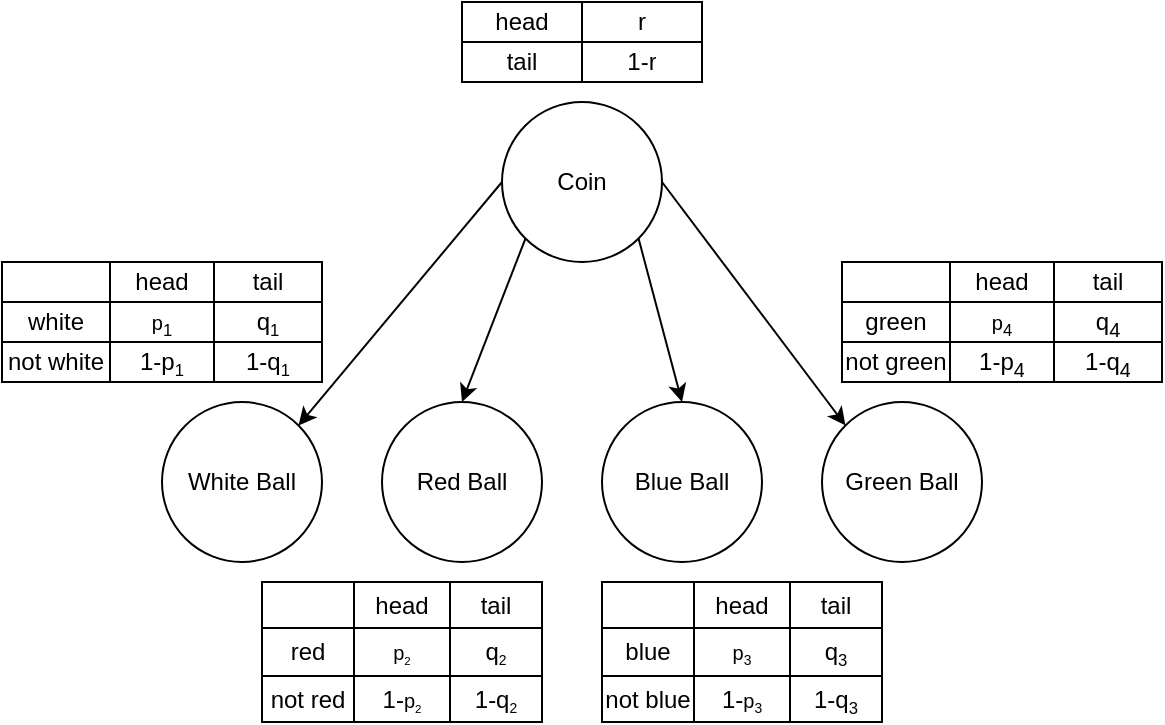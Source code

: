 <mxfile version="15.4.0" type="device"><diagram id="JsBh-Mdj0afppa9CihH4" name="Page-1"><mxGraphModel dx="1086" dy="618" grid="1" gridSize="10" guides="1" tooltips="1" connect="1" arrows="1" fold="1" page="1" pageScale="1" pageWidth="850" pageHeight="1100" math="0" shadow="0"><root><mxCell id="0"/><mxCell id="1" parent="0"/><mxCell id="QbGx1W_8Ia4jGkNwQo_S-11" style="edgeStyle=none;rounded=0;orthogonalLoop=1;jettySize=auto;html=1;exitX=1;exitY=1;exitDx=0;exitDy=0;entryX=0.5;entryY=0;entryDx=0;entryDy=0;" parent="1" source="QbGx1W_8Ia4jGkNwQo_S-1" target="QbGx1W_8Ia4jGkNwQo_S-5" edge="1"><mxGeometry relative="1" as="geometry"/></mxCell><mxCell id="QbGx1W_8Ia4jGkNwQo_S-12" style="edgeStyle=none;rounded=0;orthogonalLoop=1;jettySize=auto;html=1;exitX=0;exitY=1;exitDx=0;exitDy=0;entryX=0.5;entryY=0;entryDx=0;entryDy=0;" parent="1" source="QbGx1W_8Ia4jGkNwQo_S-1" target="QbGx1W_8Ia4jGkNwQo_S-6" edge="1"><mxGeometry relative="1" as="geometry"/></mxCell><mxCell id="QbGx1W_8Ia4jGkNwQo_S-13" style="edgeStyle=none;rounded=0;orthogonalLoop=1;jettySize=auto;html=1;exitX=0;exitY=0.5;exitDx=0;exitDy=0;entryX=1;entryY=0;entryDx=0;entryDy=0;" parent="1" source="QbGx1W_8Ia4jGkNwQo_S-1" target="QbGx1W_8Ia4jGkNwQo_S-4" edge="1"><mxGeometry relative="1" as="geometry"/></mxCell><mxCell id="QbGx1W_8Ia4jGkNwQo_S-14" style="edgeStyle=none;rounded=0;orthogonalLoop=1;jettySize=auto;html=1;exitX=1;exitY=0.5;exitDx=0;exitDy=0;entryX=0;entryY=0;entryDx=0;entryDy=0;" parent="1" source="QbGx1W_8Ia4jGkNwQo_S-1" target="QbGx1W_8Ia4jGkNwQo_S-10" edge="1"><mxGeometry relative="1" as="geometry"/></mxCell><mxCell id="QbGx1W_8Ia4jGkNwQo_S-1" value="Coin" style="ellipse;whiteSpace=wrap;html=1;aspect=fixed;" parent="1" vertex="1"><mxGeometry x="340" y="150" width="80" height="80" as="geometry"/></mxCell><mxCell id="QbGx1W_8Ia4jGkNwQo_S-4" value="White Ball" style="ellipse;whiteSpace=wrap;html=1;aspect=fixed;" parent="1" vertex="1"><mxGeometry x="170" y="300" width="80" height="80" as="geometry"/></mxCell><mxCell id="QbGx1W_8Ia4jGkNwQo_S-5" value="&lt;span&gt;Blue Ball&lt;/span&gt;" style="ellipse;whiteSpace=wrap;html=1;aspect=fixed;" parent="1" vertex="1"><mxGeometry x="390" y="300" width="80" height="80" as="geometry"/></mxCell><mxCell id="QbGx1W_8Ia4jGkNwQo_S-6" value="&lt;span&gt;Red Ball&lt;/span&gt;" style="ellipse;whiteSpace=wrap;html=1;aspect=fixed;" parent="1" vertex="1"><mxGeometry x="280" y="300" width="80" height="80" as="geometry"/></mxCell><mxCell id="QbGx1W_8Ia4jGkNwQo_S-10" value="&lt;span&gt;Green Ball&lt;/span&gt;" style="ellipse;whiteSpace=wrap;html=1;aspect=fixed;" parent="1" vertex="1"><mxGeometry x="500" y="300" width="80" height="80" as="geometry"/></mxCell><mxCell id="atq97kAsAn1kEVtYCSRA-1" value="" style="shape=table;html=1;whiteSpace=wrap;startSize=0;container=1;collapsible=0;childLayout=tableLayout;" vertex="1" parent="1"><mxGeometry x="320" y="100" width="120" height="40" as="geometry"/></mxCell><mxCell id="atq97kAsAn1kEVtYCSRA-2" value="" style="shape=partialRectangle;html=1;whiteSpace=wrap;collapsible=0;dropTarget=0;pointerEvents=0;fillColor=none;top=0;left=0;bottom=0;right=0;points=[[0,0.5],[1,0.5]];portConstraint=eastwest;" vertex="1" parent="atq97kAsAn1kEVtYCSRA-1"><mxGeometry width="120" height="20" as="geometry"/></mxCell><mxCell id="atq97kAsAn1kEVtYCSRA-3" value="head" style="shape=partialRectangle;html=1;whiteSpace=wrap;connectable=0;fillColor=none;top=0;left=0;bottom=0;right=0;overflow=hidden;pointerEvents=1;" vertex="1" parent="atq97kAsAn1kEVtYCSRA-2"><mxGeometry width="60" height="20" as="geometry"><mxRectangle width="60" height="20" as="alternateBounds"/></mxGeometry></mxCell><mxCell id="atq97kAsAn1kEVtYCSRA-4" value="r" style="shape=partialRectangle;html=1;whiteSpace=wrap;connectable=0;fillColor=none;top=0;left=0;bottom=0;right=0;overflow=hidden;pointerEvents=1;" vertex="1" parent="atq97kAsAn1kEVtYCSRA-2"><mxGeometry x="60" width="60" height="20" as="geometry"><mxRectangle width="60" height="20" as="alternateBounds"/></mxGeometry></mxCell><mxCell id="atq97kAsAn1kEVtYCSRA-6" value="" style="shape=partialRectangle;html=1;whiteSpace=wrap;collapsible=0;dropTarget=0;pointerEvents=0;fillColor=none;top=0;left=0;bottom=0;right=0;points=[[0,0.5],[1,0.5]];portConstraint=eastwest;" vertex="1" parent="atq97kAsAn1kEVtYCSRA-1"><mxGeometry y="20" width="120" height="20" as="geometry"/></mxCell><mxCell id="atq97kAsAn1kEVtYCSRA-7" value="tail" style="shape=partialRectangle;html=1;whiteSpace=wrap;connectable=0;fillColor=none;top=0;left=0;bottom=0;right=0;overflow=hidden;pointerEvents=1;" vertex="1" parent="atq97kAsAn1kEVtYCSRA-6"><mxGeometry width="60" height="20" as="geometry"><mxRectangle width="60" height="20" as="alternateBounds"/></mxGeometry></mxCell><mxCell id="atq97kAsAn1kEVtYCSRA-8" value="1-r" style="shape=partialRectangle;html=1;whiteSpace=wrap;connectable=0;fillColor=none;top=0;left=0;bottom=0;right=0;overflow=hidden;pointerEvents=1;" vertex="1" parent="atq97kAsAn1kEVtYCSRA-6"><mxGeometry x="60" width="60" height="20" as="geometry"><mxRectangle width="60" height="20" as="alternateBounds"/></mxGeometry></mxCell><mxCell id="atq97kAsAn1kEVtYCSRA-14" value="" style="shape=table;html=1;whiteSpace=wrap;startSize=0;container=1;collapsible=0;childLayout=tableLayout;" vertex="1" parent="1"><mxGeometry x="510" y="230" width="160" height="60" as="geometry"/></mxCell><mxCell id="atq97kAsAn1kEVtYCSRA-15" value="" style="shape=partialRectangle;html=1;whiteSpace=wrap;collapsible=0;dropTarget=0;pointerEvents=0;fillColor=none;top=0;left=0;bottom=0;right=0;points=[[0,0.5],[1,0.5]];portConstraint=eastwest;" vertex="1" parent="atq97kAsAn1kEVtYCSRA-14"><mxGeometry width="160" height="20" as="geometry"/></mxCell><mxCell id="atq97kAsAn1kEVtYCSRA-16" value="" style="shape=partialRectangle;html=1;whiteSpace=wrap;connectable=0;fillColor=none;top=0;left=0;bottom=0;right=0;overflow=hidden;pointerEvents=1;" vertex="1" parent="atq97kAsAn1kEVtYCSRA-15"><mxGeometry width="54" height="20" as="geometry"><mxRectangle width="54" height="20" as="alternateBounds"/></mxGeometry></mxCell><mxCell id="atq97kAsAn1kEVtYCSRA-17" value="head" style="shape=partialRectangle;html=1;whiteSpace=wrap;connectable=0;fillColor=none;top=0;left=0;bottom=0;right=0;overflow=hidden;pointerEvents=1;" vertex="1" parent="atq97kAsAn1kEVtYCSRA-15"><mxGeometry x="54" width="52" height="20" as="geometry"><mxRectangle width="52" height="20" as="alternateBounds"/></mxGeometry></mxCell><mxCell id="atq97kAsAn1kEVtYCSRA-18" value="tail" style="shape=partialRectangle;html=1;whiteSpace=wrap;connectable=0;fillColor=none;top=0;left=0;bottom=0;right=0;overflow=hidden;pointerEvents=1;" vertex="1" parent="atq97kAsAn1kEVtYCSRA-15"><mxGeometry x="106" width="54" height="20" as="geometry"><mxRectangle width="54" height="20" as="alternateBounds"/></mxGeometry></mxCell><mxCell id="atq97kAsAn1kEVtYCSRA-19" value="" style="shape=partialRectangle;html=1;whiteSpace=wrap;collapsible=0;dropTarget=0;pointerEvents=0;fillColor=none;top=0;left=0;bottom=0;right=0;points=[[0,0.5],[1,0.5]];portConstraint=eastwest;" vertex="1" parent="atq97kAsAn1kEVtYCSRA-14"><mxGeometry y="20" width="160" height="20" as="geometry"/></mxCell><mxCell id="atq97kAsAn1kEVtYCSRA-20" value="green" style="shape=partialRectangle;html=1;whiteSpace=wrap;connectable=0;fillColor=none;top=0;left=0;bottom=0;right=0;overflow=hidden;pointerEvents=1;" vertex="1" parent="atq97kAsAn1kEVtYCSRA-19"><mxGeometry width="54" height="20" as="geometry"><mxRectangle width="54" height="20" as="alternateBounds"/></mxGeometry></mxCell><mxCell id="atq97kAsAn1kEVtYCSRA-21" value="&lt;span style=&quot;font-size: 10px&quot;&gt;p&lt;sub&gt;4&lt;/sub&gt;&lt;/span&gt;" style="shape=partialRectangle;html=1;whiteSpace=wrap;connectable=0;fillColor=none;top=0;left=0;bottom=0;right=0;overflow=hidden;pointerEvents=1;" vertex="1" parent="atq97kAsAn1kEVtYCSRA-19"><mxGeometry x="54" width="52" height="20" as="geometry"><mxRectangle width="52" height="20" as="alternateBounds"/></mxGeometry></mxCell><mxCell id="atq97kAsAn1kEVtYCSRA-22" value="q&lt;sub&gt;4&lt;/sub&gt;" style="shape=partialRectangle;html=1;whiteSpace=wrap;connectable=0;fillColor=none;top=0;left=0;bottom=0;right=0;overflow=hidden;pointerEvents=1;" vertex="1" parent="atq97kAsAn1kEVtYCSRA-19"><mxGeometry x="106" width="54" height="20" as="geometry"><mxRectangle width="54" height="20" as="alternateBounds"/></mxGeometry></mxCell><mxCell id="atq97kAsAn1kEVtYCSRA-23" value="" style="shape=partialRectangle;html=1;whiteSpace=wrap;collapsible=0;dropTarget=0;pointerEvents=0;fillColor=none;top=0;left=0;bottom=0;right=0;points=[[0,0.5],[1,0.5]];portConstraint=eastwest;" vertex="1" parent="atq97kAsAn1kEVtYCSRA-14"><mxGeometry y="40" width="160" height="20" as="geometry"/></mxCell><mxCell id="atq97kAsAn1kEVtYCSRA-24" value="not green" style="shape=partialRectangle;html=1;whiteSpace=wrap;connectable=0;fillColor=none;top=0;left=0;bottom=0;right=0;overflow=hidden;pointerEvents=1;" vertex="1" parent="atq97kAsAn1kEVtYCSRA-23"><mxGeometry width="54" height="20" as="geometry"><mxRectangle width="54" height="20" as="alternateBounds"/></mxGeometry></mxCell><mxCell id="atq97kAsAn1kEVtYCSRA-25" value="1-p&lt;sub&gt;4&lt;/sub&gt;" style="shape=partialRectangle;html=1;whiteSpace=wrap;connectable=0;fillColor=none;top=0;left=0;bottom=0;right=0;overflow=hidden;pointerEvents=1;" vertex="1" parent="atq97kAsAn1kEVtYCSRA-23"><mxGeometry x="54" width="52" height="20" as="geometry"><mxRectangle width="52" height="20" as="alternateBounds"/></mxGeometry></mxCell><mxCell id="atq97kAsAn1kEVtYCSRA-26" value="1-q&lt;sub&gt;4&lt;/sub&gt;" style="shape=partialRectangle;html=1;whiteSpace=wrap;connectable=0;fillColor=none;top=0;left=0;bottom=0;right=0;overflow=hidden;pointerEvents=1;" vertex="1" parent="atq97kAsAn1kEVtYCSRA-23"><mxGeometry x="106" width="54" height="20" as="geometry"><mxRectangle width="54" height="20" as="alternateBounds"/></mxGeometry></mxCell><mxCell id="atq97kAsAn1kEVtYCSRA-53" value="" style="shape=table;html=1;whiteSpace=wrap;startSize=0;container=1;collapsible=0;childLayout=tableLayout;" vertex="1" parent="1"><mxGeometry x="390" y="390" width="140" height="70" as="geometry"/></mxCell><mxCell id="atq97kAsAn1kEVtYCSRA-54" value="" style="shape=partialRectangle;html=1;whiteSpace=wrap;collapsible=0;dropTarget=0;pointerEvents=0;fillColor=none;top=0;left=0;bottom=0;right=0;points=[[0,0.5],[1,0.5]];portConstraint=eastwest;" vertex="1" parent="atq97kAsAn1kEVtYCSRA-53"><mxGeometry width="140" height="23" as="geometry"/></mxCell><mxCell id="atq97kAsAn1kEVtYCSRA-55" value="" style="shape=partialRectangle;html=1;whiteSpace=wrap;connectable=0;fillColor=none;top=0;left=0;bottom=0;right=0;overflow=hidden;pointerEvents=1;" vertex="1" parent="atq97kAsAn1kEVtYCSRA-54"><mxGeometry width="46" height="23" as="geometry"><mxRectangle width="46" height="23" as="alternateBounds"/></mxGeometry></mxCell><mxCell id="atq97kAsAn1kEVtYCSRA-56" value="head" style="shape=partialRectangle;html=1;whiteSpace=wrap;connectable=0;fillColor=none;top=0;left=0;bottom=0;right=0;overflow=hidden;pointerEvents=1;" vertex="1" parent="atq97kAsAn1kEVtYCSRA-54"><mxGeometry x="46" width="48" height="23" as="geometry"><mxRectangle width="48" height="23" as="alternateBounds"/></mxGeometry></mxCell><mxCell id="atq97kAsAn1kEVtYCSRA-57" value="tail" style="shape=partialRectangle;html=1;whiteSpace=wrap;connectable=0;fillColor=none;top=0;left=0;bottom=0;right=0;overflow=hidden;pointerEvents=1;" vertex="1" parent="atq97kAsAn1kEVtYCSRA-54"><mxGeometry x="94" width="46" height="23" as="geometry"><mxRectangle width="46" height="23" as="alternateBounds"/></mxGeometry></mxCell><mxCell id="atq97kAsAn1kEVtYCSRA-58" value="" style="shape=partialRectangle;html=1;whiteSpace=wrap;collapsible=0;dropTarget=0;pointerEvents=0;fillColor=none;top=0;left=0;bottom=0;right=0;points=[[0,0.5],[1,0.5]];portConstraint=eastwest;" vertex="1" parent="atq97kAsAn1kEVtYCSRA-53"><mxGeometry y="23" width="140" height="24" as="geometry"/></mxCell><mxCell id="atq97kAsAn1kEVtYCSRA-59" value="blue" style="shape=partialRectangle;html=1;whiteSpace=wrap;connectable=0;fillColor=none;top=0;left=0;bottom=0;right=0;overflow=hidden;pointerEvents=1;" vertex="1" parent="atq97kAsAn1kEVtYCSRA-58"><mxGeometry width="46" height="24" as="geometry"><mxRectangle width="46" height="24" as="alternateBounds"/></mxGeometry></mxCell><mxCell id="atq97kAsAn1kEVtYCSRA-60" value="&lt;span style=&quot;font-size: 10px&quot;&gt;p&lt;/span&gt;&lt;span style=&quot;font-size: 8.333px&quot;&gt;&lt;sub&gt;3&lt;/sub&gt;&lt;/span&gt;" style="shape=partialRectangle;html=1;whiteSpace=wrap;connectable=0;fillColor=none;top=0;left=0;bottom=0;right=0;overflow=hidden;pointerEvents=1;" vertex="1" parent="atq97kAsAn1kEVtYCSRA-58"><mxGeometry x="46" width="48" height="24" as="geometry"><mxRectangle width="48" height="24" as="alternateBounds"/></mxGeometry></mxCell><mxCell id="atq97kAsAn1kEVtYCSRA-61" value="q&lt;span style=&quot;font-size: 10px&quot;&gt;&lt;sub&gt;3&lt;/sub&gt;&lt;/span&gt;" style="shape=partialRectangle;html=1;whiteSpace=wrap;connectable=0;fillColor=none;top=0;left=0;bottom=0;right=0;overflow=hidden;pointerEvents=1;" vertex="1" parent="atq97kAsAn1kEVtYCSRA-58"><mxGeometry x="94" width="46" height="24" as="geometry"><mxRectangle width="46" height="24" as="alternateBounds"/></mxGeometry></mxCell><mxCell id="atq97kAsAn1kEVtYCSRA-62" value="" style="shape=partialRectangle;html=1;whiteSpace=wrap;collapsible=0;dropTarget=0;pointerEvents=0;fillColor=none;top=0;left=0;bottom=0;right=0;points=[[0,0.5],[1,0.5]];portConstraint=eastwest;" vertex="1" parent="atq97kAsAn1kEVtYCSRA-53"><mxGeometry y="47" width="140" height="23" as="geometry"/></mxCell><mxCell id="atq97kAsAn1kEVtYCSRA-63" value="not blue" style="shape=partialRectangle;html=1;whiteSpace=wrap;connectable=0;fillColor=none;top=0;left=0;bottom=0;right=0;overflow=hidden;pointerEvents=1;" vertex="1" parent="atq97kAsAn1kEVtYCSRA-62"><mxGeometry width="46" height="23" as="geometry"><mxRectangle width="46" height="23" as="alternateBounds"/></mxGeometry></mxCell><mxCell id="atq97kAsAn1kEVtYCSRA-64" value="1-&lt;span style=&quot;font-size: 10px&quot;&gt;p&lt;/span&gt;&lt;span style=&quot;font-size: 8.333px&quot;&gt;&lt;sub&gt;3&lt;/sub&gt;&lt;/span&gt;" style="shape=partialRectangle;html=1;whiteSpace=wrap;connectable=0;fillColor=none;top=0;left=0;bottom=0;right=0;overflow=hidden;pointerEvents=1;" vertex="1" parent="atq97kAsAn1kEVtYCSRA-62"><mxGeometry x="46" width="48" height="23" as="geometry"><mxRectangle width="48" height="23" as="alternateBounds"/></mxGeometry></mxCell><mxCell id="atq97kAsAn1kEVtYCSRA-65" value="1-q&lt;span style=&quot;font-size: 10px&quot;&gt;&lt;sub&gt;3&lt;/sub&gt;&lt;/span&gt;" style="shape=partialRectangle;html=1;whiteSpace=wrap;connectable=0;fillColor=none;top=0;left=0;bottom=0;right=0;overflow=hidden;pointerEvents=1;" vertex="1" parent="atq97kAsAn1kEVtYCSRA-62"><mxGeometry x="94" width="46" height="23" as="geometry"><mxRectangle width="46" height="23" as="alternateBounds"/></mxGeometry></mxCell><mxCell id="atq97kAsAn1kEVtYCSRA-70" value="" style="shape=table;html=1;whiteSpace=wrap;startSize=0;container=1;collapsible=0;childLayout=tableLayout;" vertex="1" parent="1"><mxGeometry x="220" y="390" width="140" height="70" as="geometry"/></mxCell><mxCell id="atq97kAsAn1kEVtYCSRA-71" value="" style="shape=partialRectangle;html=1;whiteSpace=wrap;collapsible=0;dropTarget=0;pointerEvents=0;fillColor=none;top=0;left=0;bottom=0;right=0;points=[[0,0.5],[1,0.5]];portConstraint=eastwest;" vertex="1" parent="atq97kAsAn1kEVtYCSRA-70"><mxGeometry width="140" height="23" as="geometry"/></mxCell><mxCell id="atq97kAsAn1kEVtYCSRA-72" value="" style="shape=partialRectangle;html=1;whiteSpace=wrap;connectable=0;fillColor=none;top=0;left=0;bottom=0;right=0;overflow=hidden;pointerEvents=1;" vertex="1" parent="atq97kAsAn1kEVtYCSRA-71"><mxGeometry width="46" height="23" as="geometry"><mxRectangle width="46" height="23" as="alternateBounds"/></mxGeometry></mxCell><mxCell id="atq97kAsAn1kEVtYCSRA-73" value="head" style="shape=partialRectangle;html=1;whiteSpace=wrap;connectable=0;fillColor=none;top=0;left=0;bottom=0;right=0;overflow=hidden;pointerEvents=1;" vertex="1" parent="atq97kAsAn1kEVtYCSRA-71"><mxGeometry x="46" width="48" height="23" as="geometry"><mxRectangle width="48" height="23" as="alternateBounds"/></mxGeometry></mxCell><mxCell id="atq97kAsAn1kEVtYCSRA-74" value="tail" style="shape=partialRectangle;html=1;whiteSpace=wrap;connectable=0;fillColor=none;top=0;left=0;bottom=0;right=0;overflow=hidden;pointerEvents=1;" vertex="1" parent="atq97kAsAn1kEVtYCSRA-71"><mxGeometry x="94" width="46" height="23" as="geometry"><mxRectangle width="46" height="23" as="alternateBounds"/></mxGeometry></mxCell><mxCell id="atq97kAsAn1kEVtYCSRA-75" value="" style="shape=partialRectangle;html=1;whiteSpace=wrap;collapsible=0;dropTarget=0;pointerEvents=0;fillColor=none;top=0;left=0;bottom=0;right=0;points=[[0,0.5],[1,0.5]];portConstraint=eastwest;" vertex="1" parent="atq97kAsAn1kEVtYCSRA-70"><mxGeometry y="23" width="140" height="24" as="geometry"/></mxCell><mxCell id="atq97kAsAn1kEVtYCSRA-76" value="red" style="shape=partialRectangle;html=1;whiteSpace=wrap;connectable=0;fillColor=none;top=0;left=0;bottom=0;right=0;overflow=hidden;pointerEvents=1;" vertex="1" parent="atq97kAsAn1kEVtYCSRA-75"><mxGeometry width="46" height="24" as="geometry"><mxRectangle width="46" height="24" as="alternateBounds"/></mxGeometry></mxCell><mxCell id="atq97kAsAn1kEVtYCSRA-77" value="&lt;span style=&quot;font-size: 10px&quot;&gt;p&lt;/span&gt;&lt;span style=&quot;font-size: 6.944px&quot;&gt;&lt;sub&gt;2&lt;/sub&gt;&lt;/span&gt;" style="shape=partialRectangle;html=1;whiteSpace=wrap;connectable=0;fillColor=none;top=0;left=0;bottom=0;right=0;overflow=hidden;pointerEvents=1;" vertex="1" parent="atq97kAsAn1kEVtYCSRA-75"><mxGeometry x="46" width="48" height="24" as="geometry"><mxRectangle width="48" height="24" as="alternateBounds"/></mxGeometry></mxCell><mxCell id="atq97kAsAn1kEVtYCSRA-78" value="q&lt;span style=&quot;font-size: 8.333px&quot;&gt;&lt;sub&gt;2&lt;/sub&gt;&lt;/span&gt;" style="shape=partialRectangle;html=1;whiteSpace=wrap;connectable=0;fillColor=none;top=0;left=0;bottom=0;right=0;overflow=hidden;pointerEvents=1;" vertex="1" parent="atq97kAsAn1kEVtYCSRA-75"><mxGeometry x="94" width="46" height="24" as="geometry"><mxRectangle width="46" height="24" as="alternateBounds"/></mxGeometry></mxCell><mxCell id="atq97kAsAn1kEVtYCSRA-79" value="" style="shape=partialRectangle;html=1;whiteSpace=wrap;collapsible=0;dropTarget=0;pointerEvents=0;fillColor=none;top=0;left=0;bottom=0;right=0;points=[[0,0.5],[1,0.5]];portConstraint=eastwest;" vertex="1" parent="atq97kAsAn1kEVtYCSRA-70"><mxGeometry y="47" width="140" height="23" as="geometry"/></mxCell><mxCell id="atq97kAsAn1kEVtYCSRA-80" value="not red" style="shape=partialRectangle;html=1;whiteSpace=wrap;connectable=0;fillColor=none;top=0;left=0;bottom=0;right=0;overflow=hidden;pointerEvents=1;" vertex="1" parent="atq97kAsAn1kEVtYCSRA-79"><mxGeometry width="46" height="23" as="geometry"><mxRectangle width="46" height="23" as="alternateBounds"/></mxGeometry></mxCell><mxCell id="atq97kAsAn1kEVtYCSRA-81" value="1-&lt;span style=&quot;font-size: 10px&quot;&gt;p&lt;/span&gt;&lt;span style=&quot;font-size: 6.944px&quot;&gt;&lt;sub&gt;2&lt;/sub&gt;&lt;/span&gt;" style="shape=partialRectangle;html=1;whiteSpace=wrap;connectable=0;fillColor=none;top=0;left=0;bottom=0;right=0;overflow=hidden;pointerEvents=1;" vertex="1" parent="atq97kAsAn1kEVtYCSRA-79"><mxGeometry x="46" width="48" height="23" as="geometry"><mxRectangle width="48" height="23" as="alternateBounds"/></mxGeometry></mxCell><mxCell id="atq97kAsAn1kEVtYCSRA-82" value="1-q&lt;span style=&quot;font-size: 8.333px&quot;&gt;&lt;sub&gt;2&lt;/sub&gt;&lt;/span&gt;" style="shape=partialRectangle;html=1;whiteSpace=wrap;connectable=0;fillColor=none;top=0;left=0;bottom=0;right=0;overflow=hidden;pointerEvents=1;" vertex="1" parent="atq97kAsAn1kEVtYCSRA-79"><mxGeometry x="94" width="46" height="23" as="geometry"><mxRectangle width="46" height="23" as="alternateBounds"/></mxGeometry></mxCell><mxCell id="atq97kAsAn1kEVtYCSRA-87" value="" style="shape=table;html=1;whiteSpace=wrap;startSize=0;container=1;collapsible=0;childLayout=tableLayout;" vertex="1" parent="1"><mxGeometry x="90" y="230" width="160" height="60" as="geometry"/></mxCell><mxCell id="atq97kAsAn1kEVtYCSRA-88" value="" style="shape=partialRectangle;html=1;whiteSpace=wrap;collapsible=0;dropTarget=0;pointerEvents=0;fillColor=none;top=0;left=0;bottom=0;right=0;points=[[0,0.5],[1,0.5]];portConstraint=eastwest;" vertex="1" parent="atq97kAsAn1kEVtYCSRA-87"><mxGeometry width="160" height="20" as="geometry"/></mxCell><mxCell id="atq97kAsAn1kEVtYCSRA-89" value="" style="shape=partialRectangle;html=1;whiteSpace=wrap;connectable=0;fillColor=none;top=0;left=0;bottom=0;right=0;overflow=hidden;pointerEvents=1;" vertex="1" parent="atq97kAsAn1kEVtYCSRA-88"><mxGeometry width="54" height="20" as="geometry"><mxRectangle width="54" height="20" as="alternateBounds"/></mxGeometry></mxCell><mxCell id="atq97kAsAn1kEVtYCSRA-90" value="head" style="shape=partialRectangle;html=1;whiteSpace=wrap;connectable=0;fillColor=none;top=0;left=0;bottom=0;right=0;overflow=hidden;pointerEvents=1;" vertex="1" parent="atq97kAsAn1kEVtYCSRA-88"><mxGeometry x="54" width="52" height="20" as="geometry"><mxRectangle width="52" height="20" as="alternateBounds"/></mxGeometry></mxCell><mxCell id="atq97kAsAn1kEVtYCSRA-91" value="tail" style="shape=partialRectangle;html=1;whiteSpace=wrap;connectable=0;fillColor=none;top=0;left=0;bottom=0;right=0;overflow=hidden;pointerEvents=1;" vertex="1" parent="atq97kAsAn1kEVtYCSRA-88"><mxGeometry x="106" width="54" height="20" as="geometry"><mxRectangle width="54" height="20" as="alternateBounds"/></mxGeometry></mxCell><mxCell id="atq97kAsAn1kEVtYCSRA-92" value="" style="shape=partialRectangle;html=1;whiteSpace=wrap;collapsible=0;dropTarget=0;pointerEvents=0;fillColor=none;top=0;left=0;bottom=0;right=0;points=[[0,0.5],[1,0.5]];portConstraint=eastwest;" vertex="1" parent="atq97kAsAn1kEVtYCSRA-87"><mxGeometry y="20" width="160" height="20" as="geometry"/></mxCell><mxCell id="atq97kAsAn1kEVtYCSRA-93" value="white" style="shape=partialRectangle;html=1;whiteSpace=wrap;connectable=0;fillColor=none;top=0;left=0;bottom=0;right=0;overflow=hidden;pointerEvents=1;" vertex="1" parent="atq97kAsAn1kEVtYCSRA-92"><mxGeometry width="54" height="20" as="geometry"><mxRectangle width="54" height="20" as="alternateBounds"/></mxGeometry></mxCell><mxCell id="atq97kAsAn1kEVtYCSRA-94" value="&lt;span style=&quot;font-size: 10px&quot;&gt;p&lt;sub&gt;1&lt;/sub&gt;&lt;/span&gt;" style="shape=partialRectangle;html=1;whiteSpace=wrap;connectable=0;fillColor=none;top=0;left=0;bottom=0;right=0;overflow=hidden;pointerEvents=1;" vertex="1" parent="atq97kAsAn1kEVtYCSRA-92"><mxGeometry x="54" width="52" height="20" as="geometry"><mxRectangle width="52" height="20" as="alternateBounds"/></mxGeometry></mxCell><mxCell id="atq97kAsAn1kEVtYCSRA-95" value="q&lt;span style=&quot;font-size: 10px&quot;&gt;&lt;sub&gt;1&lt;/sub&gt;&lt;/span&gt;" style="shape=partialRectangle;html=1;whiteSpace=wrap;connectable=0;fillColor=none;top=0;left=0;bottom=0;right=0;overflow=hidden;pointerEvents=1;" vertex="1" parent="atq97kAsAn1kEVtYCSRA-92"><mxGeometry x="106" width="54" height="20" as="geometry"><mxRectangle width="54" height="20" as="alternateBounds"/></mxGeometry></mxCell><mxCell id="atq97kAsAn1kEVtYCSRA-96" value="" style="shape=partialRectangle;html=1;whiteSpace=wrap;collapsible=0;dropTarget=0;pointerEvents=0;fillColor=none;top=0;left=0;bottom=0;right=0;points=[[0,0.5],[1,0.5]];portConstraint=eastwest;" vertex="1" parent="atq97kAsAn1kEVtYCSRA-87"><mxGeometry y="40" width="160" height="20" as="geometry"/></mxCell><mxCell id="atq97kAsAn1kEVtYCSRA-97" value="not white" style="shape=partialRectangle;html=1;whiteSpace=wrap;connectable=0;fillColor=none;top=0;left=0;bottom=0;right=0;overflow=hidden;pointerEvents=1;" vertex="1" parent="atq97kAsAn1kEVtYCSRA-96"><mxGeometry width="54" height="20" as="geometry"><mxRectangle width="54" height="20" as="alternateBounds"/></mxGeometry></mxCell><mxCell id="atq97kAsAn1kEVtYCSRA-98" value="1-p&lt;span style=&quot;font-size: 10px&quot;&gt;&lt;sub&gt;1&lt;/sub&gt;&lt;/span&gt;" style="shape=partialRectangle;html=1;whiteSpace=wrap;connectable=0;fillColor=none;top=0;left=0;bottom=0;right=0;overflow=hidden;pointerEvents=1;" vertex="1" parent="atq97kAsAn1kEVtYCSRA-96"><mxGeometry x="54" width="52" height="20" as="geometry"><mxRectangle width="52" height="20" as="alternateBounds"/></mxGeometry></mxCell><mxCell id="atq97kAsAn1kEVtYCSRA-99" value="1-q&lt;span style=&quot;font-size: 10px&quot;&gt;&lt;sub&gt;1&lt;/sub&gt;&lt;/span&gt;" style="shape=partialRectangle;html=1;whiteSpace=wrap;connectable=0;fillColor=none;top=0;left=0;bottom=0;right=0;overflow=hidden;pointerEvents=1;" vertex="1" parent="atq97kAsAn1kEVtYCSRA-96"><mxGeometry x="106" width="54" height="20" as="geometry"><mxRectangle width="54" height="20" as="alternateBounds"/></mxGeometry></mxCell></root></mxGraphModel></diagram></mxfile>